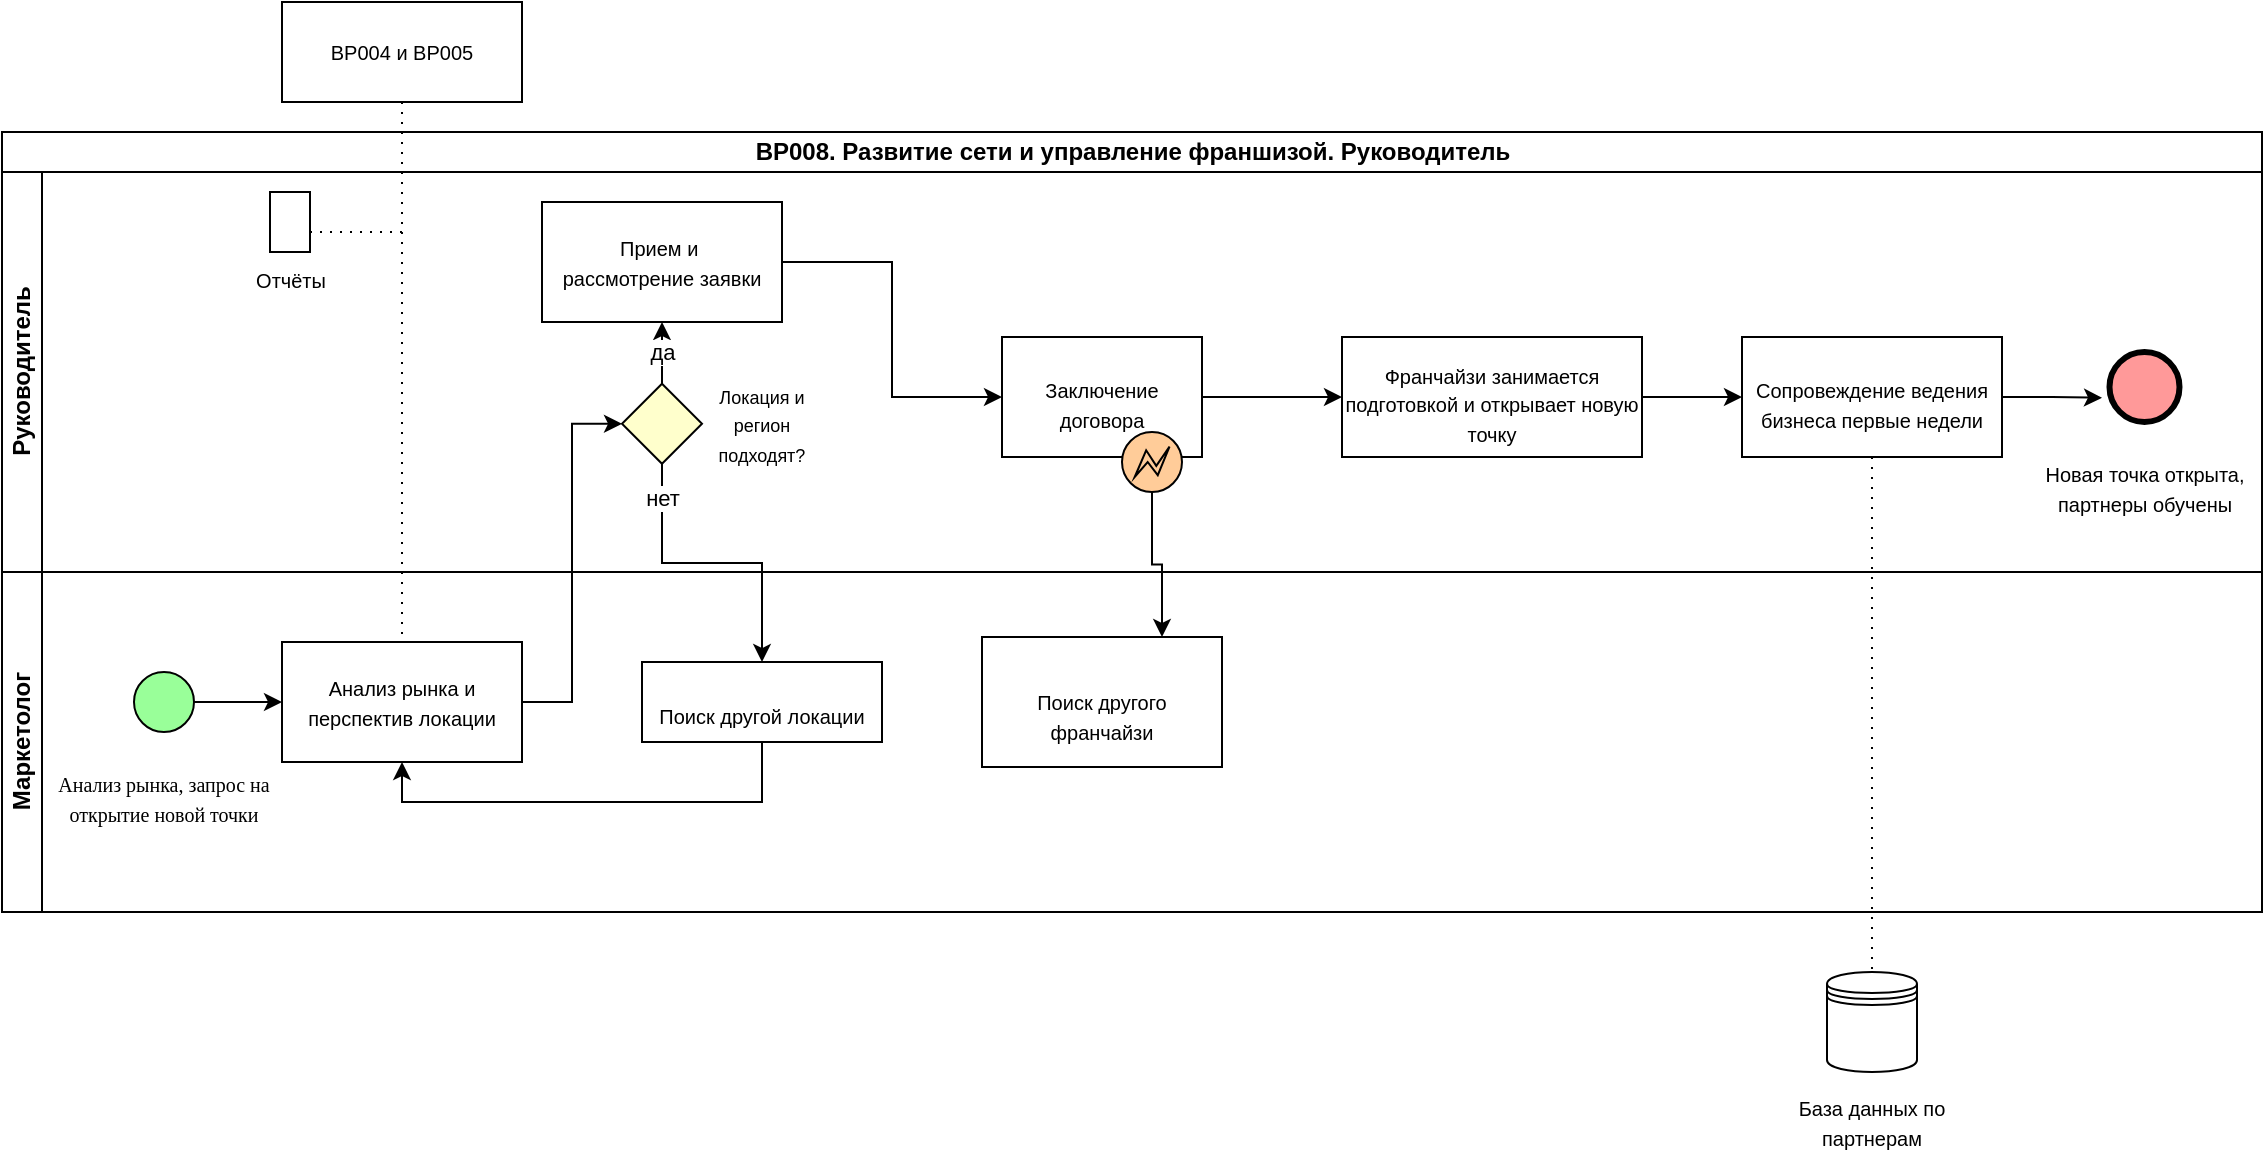 <mxfile version="26.1.0">
  <diagram name="Страница — 1" id="nc_g5C7sCWomOyvMDTg2">
    <mxGraphModel dx="1506" dy="2045" grid="1" gridSize="10" guides="1" tooltips="1" connect="1" arrows="1" fold="1" page="1" pageScale="1" pageWidth="827" pageHeight="1169" math="0" shadow="0">
      <root>
        <mxCell id="0" />
        <mxCell id="1" parent="0" />
        <mxCell id="5ZHukqqLrb58eQnSWOvj-1" value="BP008.&amp;nbsp;Развитие сети и управление франшизой. Руководитель" style="swimlane;childLayout=stackLayout;resizeParent=1;resizeParentMax=0;horizontal=1;startSize=20;horizontalStack=0;html=1;" vertex="1" parent="1">
          <mxGeometry x="140" y="60" width="1130" height="390" as="geometry">
            <mxRectangle x="150" y="40" width="60" height="30" as="alternateBounds" />
          </mxGeometry>
        </mxCell>
        <mxCell id="5ZHukqqLrb58eQnSWOvj-2" value="Руководитель" style="swimlane;startSize=20;horizontal=0;html=1;" vertex="1" parent="5ZHukqqLrb58eQnSWOvj-1">
          <mxGeometry y="20" width="1130" height="200" as="geometry" />
        </mxCell>
        <mxCell id="5ZHukqqLrb58eQnSWOvj-155" value="" style="points=[[0.145,0.145,0],[0.5,0,0],[0.855,0.145,0],[1,0.5,0],[0.855,0.855,0],[0.5,1,0],[0.145,0.855,0],[0,0.5,0]];shape=mxgraph.bpmn.event;html=1;verticalLabelPosition=bottom;labelBackgroundColor=#ffffff;verticalAlign=top;align=center;perimeter=ellipsePerimeter;outlineConnect=0;aspect=fixed;outline=end;symbol=terminate2;fillColor=light-dark(#FF9999,var(--ge-dark-color, #121212));" vertex="1" parent="5ZHukqqLrb58eQnSWOvj-2">
          <mxGeometry x="1053.75" y="90" width="35" height="35" as="geometry" />
        </mxCell>
        <mxCell id="5ZHukqqLrb58eQnSWOvj-164" value="&lt;span style=&quot;font-size: 10px;&quot;&gt;Новая точка открыта, партнеры обучены&lt;/span&gt;" style="text;html=1;align=center;verticalAlign=middle;whiteSpace=wrap;rounded=0;" vertex="1" parent="5ZHukqqLrb58eQnSWOvj-2">
          <mxGeometry x="1020" y="142.5" width="102.5" height="30" as="geometry" />
        </mxCell>
        <mxCell id="5ZHukqqLrb58eQnSWOvj-323" value="" style="edgeStyle=elbowEdgeStyle;fontSize=12;html=1;endFill=0;startFill=0;endSize=6;startSize=6;dashed=1;dashPattern=1 4;endArrow=none;startArrow=none;rounded=0;" edge="1" parent="5ZHukqqLrb58eQnSWOvj-2">
          <mxGeometry width="160" relative="1" as="geometry">
            <mxPoint x="154" y="30" as="sourcePoint" />
            <mxPoint x="204" y="30" as="targetPoint" />
          </mxGeometry>
        </mxCell>
        <mxCell id="5ZHukqqLrb58eQnSWOvj-324" value="&lt;font style=&quot;font-size: 10px;&quot;&gt;Отчёты&lt;/font&gt;" style="shape=mxgraph.bpmn.data2;labelPosition=center;verticalLabelPosition=bottom;align=center;verticalAlign=top;size=5;html=1;" vertex="1" parent="5ZHukqqLrb58eQnSWOvj-2">
          <mxGeometry x="134" y="10" width="20" height="30" as="geometry" />
        </mxCell>
        <mxCell id="5ZHukqqLrb58eQnSWOvj-328" value="&lt;font style=&quot;font-size: 10px;&quot;&gt;Заключение договора&lt;/font&gt;" style="points=[[0.25,0,0],[0.5,0,0],[0.75,0,0],[1,0.25,0],[1,0.5,0],[1,0.75,0],[0.75,1,0],[0.5,1,0],[0.25,1,0],[0,0.75,0],[0,0.5,0],[0,0.25,0]];shape=mxgraph.bpmn.task2;whiteSpace=wrap;rectStyle=rounded;size=10;html=1;container=1;expand=0;collapsible=0;taskMarker=user;spacingBottom=-7;" vertex="1" parent="5ZHukqqLrb58eQnSWOvj-2">
          <mxGeometry x="500" y="82.5" width="100" height="60" as="geometry" />
        </mxCell>
        <mxCell id="5ZHukqqLrb58eQnSWOvj-358" value="" style="points=[[0.145,0.145,0],[0.5,0,0],[0.855,0.145,0],[1,0.5,0],[0.855,0.855,0],[0.5,1,0],[0.145,0.855,0],[0,0.5,0]];shape=mxgraph.bpmn.event;html=1;verticalLabelPosition=bottom;labelBackgroundColor=#ffffff;verticalAlign=top;align=center;perimeter=ellipsePerimeter;outlineConnect=0;aspect=fixed;outline=eventInt;symbol=error;fillColor=light-dark(#FFCC99,var(--ge-dark-color, #121212));" vertex="1" parent="5ZHukqqLrb58eQnSWOvj-328">
          <mxGeometry x="60" y="47.5" width="30" height="30" as="geometry" />
        </mxCell>
        <mxCell id="5ZHukqqLrb58eQnSWOvj-338" value="" style="points=[[0.25,0.25,0],[0.5,0,0],[0.75,0.25,0],[1,0.5,0],[0.75,0.75,0],[0.5,1,0],[0.25,0.75,0],[0,0.5,0]];shape=mxgraph.bpmn.gateway2;html=1;verticalLabelPosition=bottom;labelBackgroundColor=#ffffff;verticalAlign=top;align=center;perimeter=rhombusPerimeter;outlineConnect=0;outline=none;symbol=none;fillColor=light-dark(#FFFFCC,var(--ge-dark-color, #121212));" vertex="1" parent="5ZHukqqLrb58eQnSWOvj-2">
          <mxGeometry x="310" y="105.87" width="40" height="40" as="geometry" />
        </mxCell>
        <mxCell id="5ZHukqqLrb58eQnSWOvj-339" value="&lt;font style=&quot;font-size: 9px;&quot;&gt;Локация и регион подходят?&lt;/font&gt;" style="text;html=1;align=center;verticalAlign=middle;whiteSpace=wrap;rounded=0;" vertex="1" parent="5ZHukqqLrb58eQnSWOvj-2">
          <mxGeometry x="350" y="113.37" width="60" height="25" as="geometry" />
        </mxCell>
        <mxCell id="5ZHukqqLrb58eQnSWOvj-336" value="&lt;font style=&quot;font-size: 10px;&quot;&gt;Прием и&amp;nbsp;&lt;/font&gt;&lt;div&gt;&lt;font style=&quot;font-size: 10px;&quot;&gt;рассмотрение заявки&lt;/font&gt;&lt;/div&gt;" style="points=[[0.25,0,0],[0.5,0,0],[0.75,0,0],[1,0.25,0],[1,0.5,0],[1,0.75,0],[0.75,1,0],[0.5,1,0],[0.25,1,0],[0,0.75,0],[0,0.5,0],[0,0.25,0]];shape=mxgraph.bpmn.task2;whiteSpace=wrap;rectStyle=rounded;size=10;html=1;container=1;expand=0;collapsible=0;taskMarker=user;" vertex="1" parent="5ZHukqqLrb58eQnSWOvj-2">
          <mxGeometry x="270" y="15" width="120" height="60" as="geometry" />
        </mxCell>
        <mxCell id="5ZHukqqLrb58eQnSWOvj-354" value="да" style="edgeStyle=orthogonalEdgeStyle;rounded=0;orthogonalLoop=1;jettySize=auto;html=1;exitX=0.5;exitY=0;exitDx=0;exitDy=0;exitPerimeter=0;entryX=0.5;entryY=1;entryDx=0;entryDy=0;entryPerimeter=0;" edge="1" parent="5ZHukqqLrb58eQnSWOvj-2" source="5ZHukqqLrb58eQnSWOvj-338" target="5ZHukqqLrb58eQnSWOvj-336">
          <mxGeometry relative="1" as="geometry" />
        </mxCell>
        <mxCell id="5ZHukqqLrb58eQnSWOvj-356" style="edgeStyle=orthogonalEdgeStyle;rounded=0;orthogonalLoop=1;jettySize=auto;html=1;exitX=1;exitY=0.5;exitDx=0;exitDy=0;exitPerimeter=0;entryX=0;entryY=0.5;entryDx=0;entryDy=0;entryPerimeter=0;" edge="1" parent="5ZHukqqLrb58eQnSWOvj-2" source="5ZHukqqLrb58eQnSWOvj-336" target="5ZHukqqLrb58eQnSWOvj-328">
          <mxGeometry relative="1" as="geometry" />
        </mxCell>
        <mxCell id="5ZHukqqLrb58eQnSWOvj-362" value="&lt;font style=&quot;font-size: 10px;&quot;&gt;Франчайзи занимается подготовкой и открывает новую точку&lt;/font&gt;" style="points=[[0.25,0,0],[0.5,0,0],[0.75,0,0],[1,0.25,0],[1,0.5,0],[1,0.75,0],[0.75,1,0],[0.5,1,0],[0.25,1,0],[0,0.75,0],[0,0.5,0],[0,0.25,0]];shape=mxgraph.bpmn.task2;whiteSpace=wrap;rectStyle=rounded;size=10;html=1;container=1;expand=0;collapsible=0;taskMarker=user;spacingBottom=-7;" vertex="1" parent="5ZHukqqLrb58eQnSWOvj-2">
          <mxGeometry x="670" y="82.5" width="150" height="60" as="geometry" />
        </mxCell>
        <mxCell id="5ZHukqqLrb58eQnSWOvj-364" style="edgeStyle=orthogonalEdgeStyle;rounded=0;orthogonalLoop=1;jettySize=auto;html=1;exitX=1;exitY=0.5;exitDx=0;exitDy=0;exitPerimeter=0;entryX=0;entryY=0.5;entryDx=0;entryDy=0;entryPerimeter=0;" edge="1" parent="5ZHukqqLrb58eQnSWOvj-2" source="5ZHukqqLrb58eQnSWOvj-328" target="5ZHukqqLrb58eQnSWOvj-362">
          <mxGeometry relative="1" as="geometry" />
        </mxCell>
        <mxCell id="5ZHukqqLrb58eQnSWOvj-368" style="edgeStyle=orthogonalEdgeStyle;rounded=0;orthogonalLoop=1;jettySize=auto;html=1;exitX=1;exitY=0.5;exitDx=0;exitDy=0;exitPerimeter=0;" edge="1" parent="5ZHukqqLrb58eQnSWOvj-2" source="5ZHukqqLrb58eQnSWOvj-365">
          <mxGeometry relative="1" as="geometry">
            <mxPoint x="1050" y="112.889" as="targetPoint" />
          </mxGeometry>
        </mxCell>
        <mxCell id="5ZHukqqLrb58eQnSWOvj-365" value="&lt;span style=&quot;font-size: 10px;&quot;&gt;Сопровеждение ведения бизнеса первые недели&lt;/span&gt;" style="points=[[0.25,0,0],[0.5,0,0],[0.75,0,0],[1,0.25,0],[1,0.5,0],[1,0.75,0],[0.75,1,0],[0.5,1,0],[0.25,1,0],[0,0.75,0],[0,0.5,0],[0,0.25,0]];shape=mxgraph.bpmn.task2;whiteSpace=wrap;rectStyle=rounded;size=10;html=1;container=1;expand=0;collapsible=0;taskMarker=user;spacingBottom=-7;" vertex="1" parent="5ZHukqqLrb58eQnSWOvj-2">
          <mxGeometry x="870" y="82.5" width="130" height="60" as="geometry" />
        </mxCell>
        <mxCell id="5ZHukqqLrb58eQnSWOvj-367" style="edgeStyle=orthogonalEdgeStyle;rounded=0;orthogonalLoop=1;jettySize=auto;html=1;exitX=1;exitY=0.5;exitDx=0;exitDy=0;exitPerimeter=0;entryX=0;entryY=0.5;entryDx=0;entryDy=0;entryPerimeter=0;" edge="1" parent="5ZHukqqLrb58eQnSWOvj-2" source="5ZHukqqLrb58eQnSWOvj-362" target="5ZHukqqLrb58eQnSWOvj-365">
          <mxGeometry relative="1" as="geometry" />
        </mxCell>
        <mxCell id="5ZHukqqLrb58eQnSWOvj-335" value="Маркетолог" style="swimlane;startSize=20;horizontal=0;html=1;" vertex="1" parent="5ZHukqqLrb58eQnSWOvj-1">
          <mxGeometry y="220" width="1130" height="170" as="geometry" />
        </mxCell>
        <mxCell id="5ZHukqqLrb58eQnSWOvj-6" value="" style="ellipse;whiteSpace=wrap;html=1;aspect=fixed;fillColor=light-dark(#99FF99,var(--ge-dark-color, #121212));" vertex="1" parent="5ZHukqqLrb58eQnSWOvj-335">
          <mxGeometry x="66" y="50" width="30" height="30" as="geometry" />
        </mxCell>
        <mxCell id="5ZHukqqLrb58eQnSWOvj-7" value="" style="endArrow=classic;html=1;rounded=0;exitX=1;exitY=0.5;exitDx=0;exitDy=0;entryX=0;entryY=0.5;entryDx=0;entryDy=0;entryPerimeter=0;" edge="1" parent="5ZHukqqLrb58eQnSWOvj-335" source="5ZHukqqLrb58eQnSWOvj-6" target="5ZHukqqLrb58eQnSWOvj-117">
          <mxGeometry width="50" height="50" relative="1" as="geometry">
            <mxPoint x="326" y="235" as="sourcePoint" />
            <mxPoint x="136" y="65" as="targetPoint" />
          </mxGeometry>
        </mxCell>
        <mxCell id="5ZHukqqLrb58eQnSWOvj-89" value="&lt;font size=&quot;1&quot; face=&quot;Times New Roman&quot;&gt;Анализ рынка, запрос на открытие новой точки&lt;/font&gt;" style="text;html=1;align=center;verticalAlign=middle;whiteSpace=wrap;rounded=0;" vertex="1" parent="5ZHukqqLrb58eQnSWOvj-335">
          <mxGeometry x="26" y="95" width="110" height="35" as="geometry" />
        </mxCell>
        <mxCell id="5ZHukqqLrb58eQnSWOvj-117" value="&lt;font style=&quot;font-size: 10px;&quot;&gt;Анализ рынка и перспектив локации&lt;/font&gt;" style="points=[[0.25,0,0],[0.5,0,0],[0.75,0,0],[1,0.25,0],[1,0.5,0],[1,0.75,0],[0.75,1,0],[0.5,1,0],[0.25,1,0],[0,0.75,0],[0,0.5,0],[0,0.25,0]];shape=mxgraph.bpmn.task2;whiteSpace=wrap;rectStyle=rounded;size=10;html=1;container=1;expand=0;collapsible=0;taskMarker=user;" vertex="1" parent="5ZHukqqLrb58eQnSWOvj-335">
          <mxGeometry x="140" y="35" width="120" height="60" as="geometry" />
        </mxCell>
        <mxCell id="5ZHukqqLrb58eQnSWOvj-344" value="&lt;font style=&quot;font-size: 10px;&quot;&gt;Поиск другой локации&lt;/font&gt;" style="points=[[0.25,0,0],[0.5,0,0],[0.75,0,0],[1,0.25,0],[1,0.5,0],[1,0.75,0],[0.75,1,0],[0.5,1,0],[0.25,1,0],[0,0.75,0],[0,0.5,0],[0,0.25,0]];shape=mxgraph.bpmn.task2;whiteSpace=wrap;rectStyle=rounded;size=10;html=1;container=1;expand=0;collapsible=0;taskMarker=user;spacingBottom=-13;" vertex="1" parent="5ZHukqqLrb58eQnSWOvj-335">
          <mxGeometry x="320" y="45" width="120" height="40" as="geometry" />
        </mxCell>
        <mxCell id="5ZHukqqLrb58eQnSWOvj-349" style="edgeStyle=orthogonalEdgeStyle;rounded=0;orthogonalLoop=1;jettySize=auto;html=1;exitX=0.5;exitY=1;exitDx=0;exitDy=0;exitPerimeter=0;entryX=0.5;entryY=1;entryDx=0;entryDy=0;entryPerimeter=0;" edge="1" parent="5ZHukqqLrb58eQnSWOvj-335" source="5ZHukqqLrb58eQnSWOvj-344" target="5ZHukqqLrb58eQnSWOvj-117">
          <mxGeometry relative="1" as="geometry" />
        </mxCell>
        <mxCell id="5ZHukqqLrb58eQnSWOvj-359" value="&lt;font style=&quot;font-size: 10px;&quot;&gt;Поиск другого франчайзи&lt;/font&gt;" style="points=[[0.25,0,0],[0.5,0,0],[0.75,0,0],[1,0.25,0],[1,0.5,0],[1,0.75,0],[0.75,1,0],[0.5,1,0],[0.25,1,0],[0,0.75,0],[0,0.5,0],[0,0.25,0]];shape=mxgraph.bpmn.task2;whiteSpace=wrap;rectStyle=rounded;size=10;html=1;container=1;expand=0;collapsible=0;taskMarker=user;spacingBottom=-13;" vertex="1" parent="5ZHukqqLrb58eQnSWOvj-335">
          <mxGeometry x="490" y="32.5" width="120" height="65" as="geometry" />
        </mxCell>
        <mxCell id="5ZHukqqLrb58eQnSWOvj-350" style="edgeStyle=orthogonalEdgeStyle;rounded=0;orthogonalLoop=1;jettySize=auto;html=1;exitX=1;exitY=0.5;exitDx=0;exitDy=0;exitPerimeter=0;entryX=0;entryY=0.5;entryDx=0;entryDy=0;entryPerimeter=0;" edge="1" parent="5ZHukqqLrb58eQnSWOvj-1" source="5ZHukqqLrb58eQnSWOvj-117" target="5ZHukqqLrb58eQnSWOvj-338">
          <mxGeometry relative="1" as="geometry" />
        </mxCell>
        <mxCell id="5ZHukqqLrb58eQnSWOvj-351" style="edgeStyle=orthogonalEdgeStyle;rounded=0;orthogonalLoop=1;jettySize=auto;html=1;exitX=0.5;exitY=1;exitDx=0;exitDy=0;exitPerimeter=0;entryX=0.5;entryY=0;entryDx=0;entryDy=0;entryPerimeter=0;" edge="1" parent="5ZHukqqLrb58eQnSWOvj-1" source="5ZHukqqLrb58eQnSWOvj-338" target="5ZHukqqLrb58eQnSWOvj-344">
          <mxGeometry relative="1" as="geometry" />
        </mxCell>
        <mxCell id="5ZHukqqLrb58eQnSWOvj-352" value="нет" style="edgeLabel;html=1;align=center;verticalAlign=middle;resizable=0;points=[];" vertex="1" connectable="0" parent="5ZHukqqLrb58eQnSWOvj-351">
          <mxGeometry x="-0.772" relative="1" as="geometry">
            <mxPoint as="offset" />
          </mxGeometry>
        </mxCell>
        <mxCell id="5ZHukqqLrb58eQnSWOvj-361" style="edgeStyle=orthogonalEdgeStyle;rounded=0;orthogonalLoop=1;jettySize=auto;html=1;exitX=0.5;exitY=1;exitDx=0;exitDy=0;exitPerimeter=0;entryX=0.75;entryY=0;entryDx=0;entryDy=0;entryPerimeter=0;" edge="1" parent="5ZHukqqLrb58eQnSWOvj-1" source="5ZHukqqLrb58eQnSWOvj-358" target="5ZHukqqLrb58eQnSWOvj-359">
          <mxGeometry relative="1" as="geometry" />
        </mxCell>
        <mxCell id="5ZHukqqLrb58eQnSWOvj-296" value="&lt;span style=&quot;font-size: 10px;&quot;&gt;База данных по партнерам&lt;/span&gt;" style="text;html=1;align=center;verticalAlign=middle;whiteSpace=wrap;rounded=0;" vertex="1" parent="1">
          <mxGeometry x="1030" y="540" width="90" height="30" as="geometry" />
        </mxCell>
        <mxCell id="5ZHukqqLrb58eQnSWOvj-297" value="" style="shape=datastore;html=1;labelPosition=center;verticalLabelPosition=bottom;align=center;verticalAlign=top;" vertex="1" parent="1">
          <mxGeometry x="1052.5" y="480" width="45" height="50" as="geometry" />
        </mxCell>
        <mxCell id="5ZHukqqLrb58eQnSWOvj-322" style="edgeStyle=orthogonalEdgeStyle;rounded=0;orthogonalLoop=1;jettySize=auto;html=1;exitX=0.5;exitY=1;exitDx=0;exitDy=0;exitPerimeter=0;entryX=0.5;entryY=0;entryDx=0;entryDy=0;endArrow=none;startFill=0;dashed=1;dashPattern=1 4;" edge="1" parent="1" source="5ZHukqqLrb58eQnSWOvj-365" target="5ZHukqqLrb58eQnSWOvj-297">
          <mxGeometry relative="1" as="geometry">
            <mxPoint x="1075" y="400" as="sourcePoint" />
          </mxGeometry>
        </mxCell>
        <mxCell id="5ZHukqqLrb58eQnSWOvj-326" value="&lt;span style=&quot;font-size: 10px;&quot;&gt;BP004 и BP005&lt;/span&gt;" style="html=1;whiteSpace=wrap;" vertex="1" parent="1">
          <mxGeometry x="280" y="-5" width="120" height="50" as="geometry" />
        </mxCell>
        <mxCell id="5ZHukqqLrb58eQnSWOvj-357" style="edgeStyle=orthogonalEdgeStyle;rounded=0;orthogonalLoop=1;jettySize=auto;html=1;exitX=0.5;exitY=1;exitDx=0;exitDy=0;entryX=0.5;entryY=0;entryDx=0;entryDy=0;entryPerimeter=0;endArrow=none;startFill=0;dashed=1;dashPattern=1 4;" edge="1" parent="1" source="5ZHukqqLrb58eQnSWOvj-326" target="5ZHukqqLrb58eQnSWOvj-117">
          <mxGeometry relative="1" as="geometry" />
        </mxCell>
      </root>
    </mxGraphModel>
  </diagram>
</mxfile>
